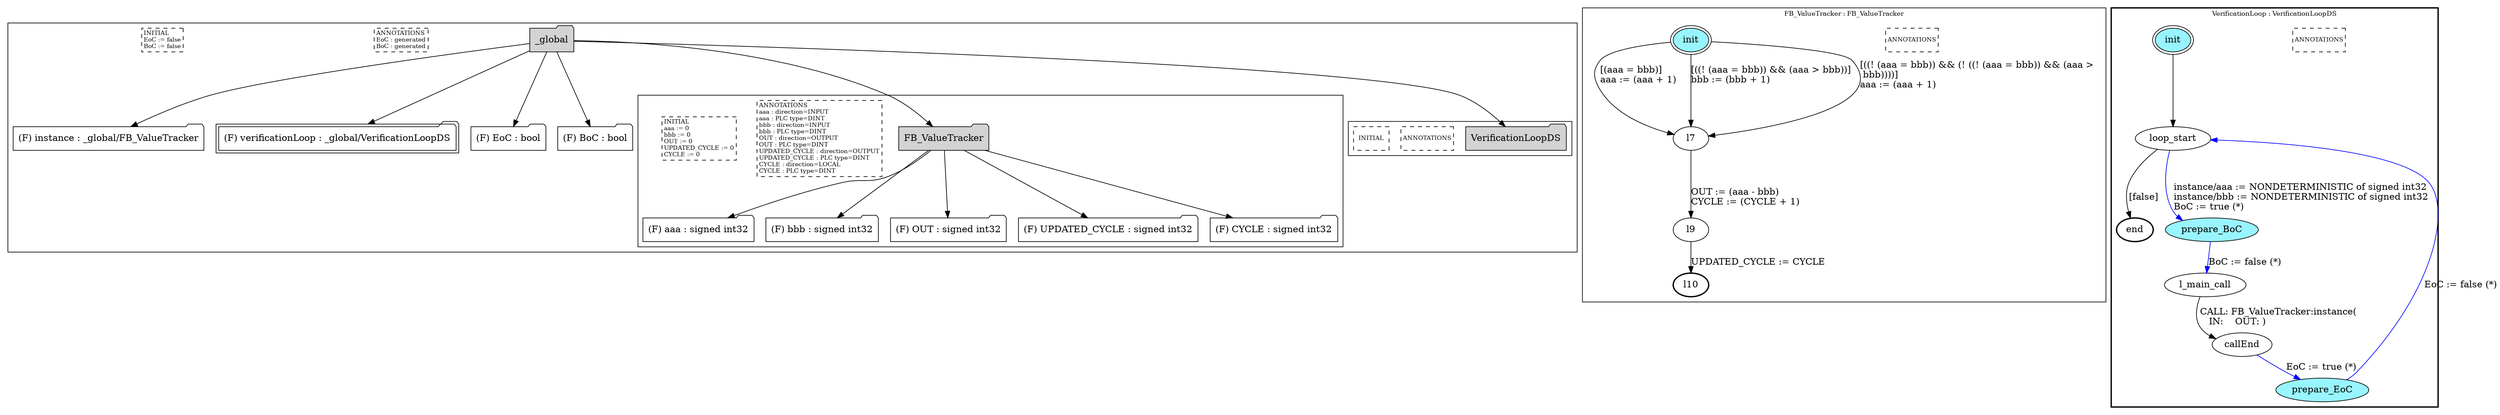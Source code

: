 digraph G {
	subgraph cluster__global1711410537 {
		node [shape="folder", style="filled"];
		//label="_global";
		_global1711410537 [label="_global"];
		_global1711410537 -> instance722929970;
		instance722929970 [label = "(F) instance : _global/FB_ValueTracker", fillcolor="white" ];
		_global1711410537 -> verificationLoop2044082767;
		verificationLoop2044082767 [label = "(F) verificationLoop : _global/VerificationLoopDS", fillcolor="white" , peripheries=2];
		_global1711410537 -> EoC1277969640;
		EoC1277969640 [label = "(F) EoC : bool", fillcolor="white" ];
		_global1711410537 -> BoC2076356118;
		BoC2076356118 [label = "(F) BoC : bool", fillcolor="white" ];
		_global1711410537 -> FB_ValueTracker928099543;
		subgraph cluster_FB_ValueTracker928099543 {
			node [shape="folder", style="filled"];
			//label="FB_ValueTracker";
			FB_ValueTracker928099543 [label="FB_ValueTracker"];
			FB_ValueTracker928099543 -> aaa415758005;
			aaa415758005 [label = "(F) aaa : signed int32", fillcolor="white" ];
			FB_ValueTracker928099543 -> bbb989030690;
			bbb989030690 [label = "(F) bbb : signed int32", fillcolor="white" ];
			FB_ValueTracker928099543 -> OUT140163428;
			OUT140163428 [label = "(F) OUT : signed int32", fillcolor="white" ];
			FB_ValueTracker928099543 -> UPDATED_CYCLE51362851;
			UPDATED_CYCLE51362851 [label = "(F) UPDATED_CYCLE : signed int32", fillcolor="white" ];
			FB_ValueTracker928099543 -> CYCLE46351362;
			CYCLE46351362 [label = "(F) CYCLE : signed int32", fillcolor="white" ];
			
			annotations_pseudonode_FB_ValueTracker928099543 [
				label="ANNOTATIONS\laaa : direction=INPUT\laaa : PLC type=DINT\lbbb : direction=INPUT\lbbb : PLC type=DINT\lOUT : direction=OUTPUT\lOUT : PLC type=DINT\lUPDATED_CYCLE : direction=OUTPUT\lUPDATED_CYCLE : PLC type=DINT\lCYCLE : direction=LOCAL\lCYCLE : PLC type=DINT\l",
				fontsize=9, margin="0.04,0.04", fillcolor="white", shape="rectangle", style="dashed"];
			initamt_pseudonode_FB_ValueTracker928099543 [
				label="INITIAL\laaa := 0\lbbb := 0\lOUT := 0\lUPDATED_CYCLE := 0\lCYCLE := 0\l",
				fontsize=9, margin="0.04,0.04", fillcolor="lightyellow", shape="rectangle", style="dashed"];
		}
		_global1711410537 -> VerificationLoopDS2079100080;
		subgraph cluster_VerificationLoopDS2079100080 {
			node [shape="folder", style="filled"];
			//label="VerificationLoopDS";
			VerificationLoopDS2079100080 [label="VerificationLoopDS"];
			
			annotations_pseudonode_VerificationLoopDS2079100080 [
				label="ANNOTATIONS",
				fontsize=9, margin="0.04,0.04", fillcolor="white", shape="rectangle", style="dashed"];
			initamt_pseudonode_VerificationLoopDS2079100080 [
				label="INITIAL",
				fontsize=9, margin="0.04,0.04", fillcolor="lightyellow", shape="rectangle", style="dashed"];
		}
		
		annotations_pseudonode__global1711410537 [
			label="ANNOTATIONS\lEoC : generated\lBoC : generated\l",
			fontsize=9, margin="0.04,0.04", fillcolor="white", shape="rectangle", style="dashed"];
		initamt_pseudonode__global1711410537 [
			label="INITIAL\lEoC := false\lBoC := false\l",
			fontsize=9, margin="0.04,0.04", fillcolor="lightyellow", shape="rectangle", style="dashed"];
	}
	subgraph clusterFB_ValueTracker {
		node [style="filled"];
		color="black";
		fontsize=10;
		ranksep=0.4;
		
		label="FB_ValueTracker : FB_ValueTracker";
		
		annotations_pseudonode_FB_ValueTracker [
			label="ANNOTATIONS",
			fontsize=9, margin="0.04,0.04", fillcolor="white", shape="rectangle", style="dashed"];
		
		init_FB_ValueTracker [label="init", color="black", fillcolor="cadetblue1", peripheries=2, shape="ellipse"];
		l7_FB_ValueTracker [label="l7", color="black", fillcolor="white", shape="ellipse"];
		l9_FB_ValueTracker [label="l9", color="black", fillcolor="white", shape="ellipse"];
		l10_FB_ValueTracker [label="l10", color="black", fillcolor="white", style=bold, shape="ellipse"];
		init_FB_ValueTracker -> l7_FB_ValueTracker [color="black", label="[(aaa = bbb)]\laaa := (aaa + 1)\l"];
		init_FB_ValueTracker -> l7_FB_ValueTracker [color="black", label="[((! (aaa = bbb)) && (aaa > bbb))]\lbbb := (bbb + 1)\l"];
		init_FB_ValueTracker -> l7_FB_ValueTracker [color="black", label="[((! (aaa = bbb)) && (! ((! (aaa = bbb)) && (aaa >\l bbb))))]\laaa := (aaa + 1)\l"];
		l7_FB_ValueTracker -> l9_FB_ValueTracker [color="black", label="OUT := (aaa - bbb)\lCYCLE := (CYCLE + 1)\l"];
		l9_FB_ValueTracker -> l10_FB_ValueTracker [color="black", label="UPDATED_CYCLE := CYCLE"];
	}
	subgraph clusterVerificationLoop {
		node [style="filled"];
		style=bold;
		color="black";
		fontsize=10;
		ranksep=0.4;
		
		label="VerificationLoop : VerificationLoopDS";
		
		annotations_pseudonode_VerificationLoop [
			label="ANNOTATIONS",
			fontsize=9, margin="0.04,0.04", fillcolor="white", shape="rectangle", style="dashed"];
		
		init_VerificationLoop [label="init", color="black", fillcolor="cadetblue1", peripheries=2, shape="ellipse"];
		end_VerificationLoop [label="end", color="black", fillcolor="cadetblue1", style=bold, shape="ellipse"];
		loop_start_VerificationLoop [label="loop_start", color="black", fillcolor="white", shape="ellipse"];
		prepare_BoC_VerificationLoop [label="prepare_BoC", color="black", fillcolor="cadetblue1", shape="ellipse"];
		l_main_call_VerificationLoop [label="l_main_call", color="black", fillcolor="white", shape="ellipse"];
		callEnd_VerificationLoop [label="callEnd", color="black", fillcolor="white", shape="ellipse"];
		prepare_EoC_VerificationLoop [label="prepare_EoC", color="black", fillcolor="cadetblue1", shape="ellipse"];
		init_VerificationLoop -> loop_start_VerificationLoop [color="black", label=""];
		loop_start_VerificationLoop -> prepare_BoC_VerificationLoop [color="blue", label="instance/aaa := NONDETERMINISTIC of signed int32\linstance/bbb := NONDETERMINISTIC of signed int32\lBoC := true (*)\l"];
		prepare_BoC_VerificationLoop -> l_main_call_VerificationLoop [color="blue", label="BoC := false (*)"];
		l_main_call_VerificationLoop -> callEnd_VerificationLoop [color="black", label="CALL: FB_ValueTracker:instance(\l   IN:    OUT: )\l"];
		callEnd_VerificationLoop -> prepare_EoC_VerificationLoop [color="blue", label="EoC := true (*)"];
		prepare_EoC_VerificationLoop -> loop_start_VerificationLoop [color="blue", label="EoC := false (*)"];
		loop_start_VerificationLoop -> end_VerificationLoop [color="black", label="[false]"];
	}
}

